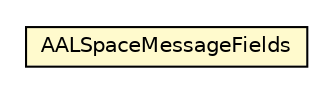 #!/usr/local/bin/dot
#
# Class diagram 
# Generated by UMLGraph version R5_6-24-gf6e263 (http://www.umlgraph.org/)
#

digraph G {
	edge [fontname="Helvetica",fontsize=10,labelfontname="Helvetica",labelfontsize=10];
	node [fontname="Helvetica",fontsize=10,shape=plaintext];
	nodesep=0.25;
	ranksep=0.5;
	// org.universAAL.middleware.brokers.message.aalspace.AALSpaceMessageFields
	c1574620 [label=<<table title="org.universAAL.middleware.brokers.message.aalspace.AALSpaceMessageFields" border="0" cellborder="1" cellspacing="0" cellpadding="2" port="p" bgcolor="lemonChiffon" href="./AALSpaceMessageFields.html">
		<tr><td><table border="0" cellspacing="0" cellpadding="1">
<tr><td align="center" balign="center"> AALSpaceMessageFields </td></tr>
		</table></td></tr>
		</table>>, URL="./AALSpaceMessageFields.html", fontname="Helvetica", fontcolor="black", fontsize=10.0];
}

